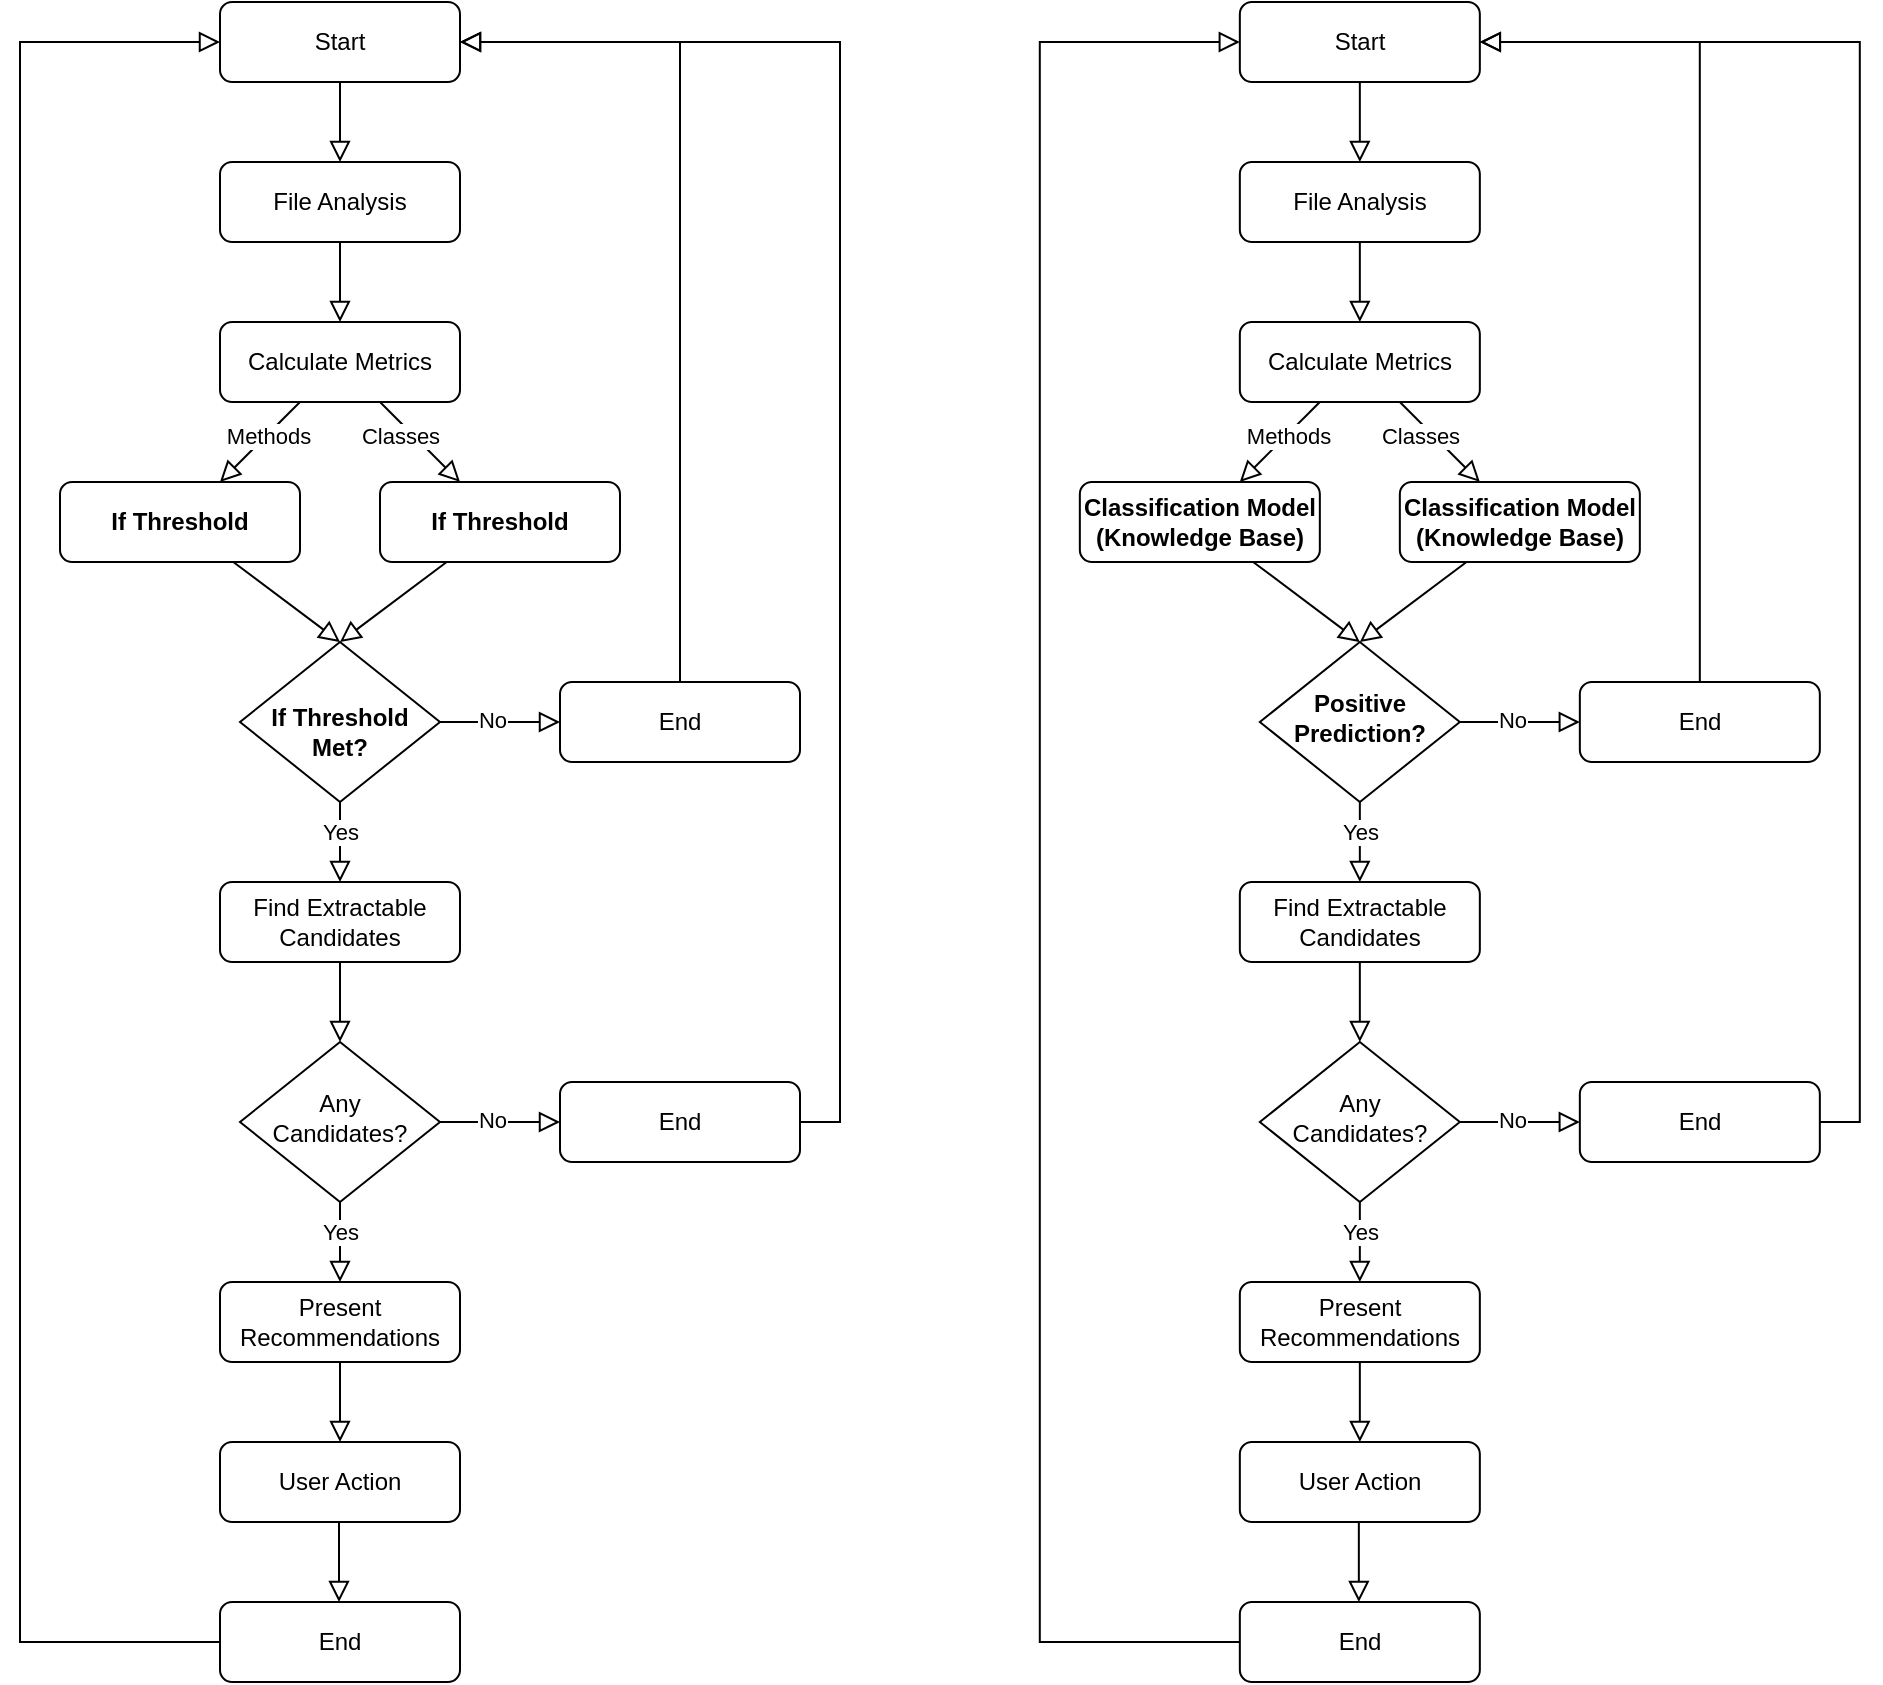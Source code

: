 <mxfile version="24.6.4" type="device">
  <diagram id="C5RBs43oDa-KdzZeNtuy" name="Page-1">
    <mxGraphModel dx="1643" dy="889" grid="1" gridSize="10" guides="1" tooltips="1" connect="1" arrows="1" fold="1" page="1" pageScale="1" pageWidth="827" pageHeight="1169" math="0" shadow="0">
      <root>
        <mxCell id="WIyWlLk6GJQsqaUBKTNV-0" />
        <mxCell id="WIyWlLk6GJQsqaUBKTNV-1" parent="WIyWlLk6GJQsqaUBKTNV-0" />
        <mxCell id="pm6Vg-szQLmMaOXTMPoA-1" value="File Analysis" style="rounded=1;whiteSpace=wrap;html=1;fontSize=12;glass=0;strokeWidth=1;shadow=0;" vertex="1" parent="WIyWlLk6GJQsqaUBKTNV-1">
          <mxGeometry x="560" y="160" width="120" height="40" as="geometry" />
        </mxCell>
        <mxCell id="pm6Vg-szQLmMaOXTMPoA-3" value="Start" style="rounded=1;whiteSpace=wrap;html=1;fontSize=12;glass=0;strokeWidth=1;shadow=0;" vertex="1" parent="WIyWlLk6GJQsqaUBKTNV-1">
          <mxGeometry x="560" y="80" width="120" height="40" as="geometry" />
        </mxCell>
        <mxCell id="pm6Vg-szQLmMaOXTMPoA-5" value="Calculate Metrics" style="rounded=1;whiteSpace=wrap;html=1;fontSize=12;glass=0;strokeWidth=1;shadow=0;" vertex="1" parent="WIyWlLk6GJQsqaUBKTNV-1">
          <mxGeometry x="560" y="240" width="120" height="40" as="geometry" />
        </mxCell>
        <mxCell id="pm6Vg-szQLmMaOXTMPoA-6" value="If Threshold" style="rounded=1;whiteSpace=wrap;html=1;fontSize=12;glass=0;strokeWidth=1;shadow=0;fontStyle=1" vertex="1" parent="WIyWlLk6GJQsqaUBKTNV-1">
          <mxGeometry x="480" y="320" width="120" height="40" as="geometry" />
        </mxCell>
        <mxCell id="pm6Vg-szQLmMaOXTMPoA-7" value="" style="rounded=0;html=1;jettySize=auto;orthogonalLoop=1;fontSize=11;endArrow=block;endFill=0;endSize=8;strokeWidth=1;shadow=0;labelBackgroundColor=none;edgeStyle=orthogonalEdgeStyle;" edge="1" parent="WIyWlLk6GJQsqaUBKTNV-1" source="pm6Vg-szQLmMaOXTMPoA-1" target="pm6Vg-szQLmMaOXTMPoA-5">
          <mxGeometry relative="1" as="geometry">
            <mxPoint x="630" y="140" as="sourcePoint" />
            <mxPoint x="630" y="180" as="targetPoint" />
          </mxGeometry>
        </mxCell>
        <mxCell id="pm6Vg-szQLmMaOXTMPoA-8" value="" style="rounded=0;html=1;jettySize=auto;orthogonalLoop=1;fontSize=11;endArrow=block;endFill=0;endSize=8;strokeWidth=1;shadow=0;labelBackgroundColor=none;" edge="1" parent="WIyWlLk6GJQsqaUBKTNV-1" source="pm6Vg-szQLmMaOXTMPoA-5" target="pm6Vg-szQLmMaOXTMPoA-6">
          <mxGeometry relative="1" as="geometry">
            <mxPoint x="630" y="220" as="sourcePoint" />
            <mxPoint x="630" y="260" as="targetPoint" />
          </mxGeometry>
        </mxCell>
        <mxCell id="pm6Vg-szQLmMaOXTMPoA-9" value="Methods" style="edgeLabel;html=1;align=center;verticalAlign=middle;resizable=0;points=[];" vertex="1" connectable="0" parent="pm6Vg-szQLmMaOXTMPoA-8">
          <mxGeometry x="-0.352" relative="1" as="geometry">
            <mxPoint x="-3" y="4" as="offset" />
          </mxGeometry>
        </mxCell>
        <mxCell id="pm6Vg-szQLmMaOXTMPoA-10" value="If Threshold" style="rounded=1;whiteSpace=wrap;html=1;fontSize=12;glass=0;strokeWidth=1;shadow=0;fontStyle=1" vertex="1" parent="WIyWlLk6GJQsqaUBKTNV-1">
          <mxGeometry x="640" y="320" width="120" height="40" as="geometry" />
        </mxCell>
        <mxCell id="pm6Vg-szQLmMaOXTMPoA-11" value="" style="rounded=0;html=1;jettySize=auto;orthogonalLoop=1;fontSize=11;endArrow=block;endFill=0;endSize=8;strokeWidth=1;shadow=0;labelBackgroundColor=none;" edge="1" parent="WIyWlLk6GJQsqaUBKTNV-1" source="pm6Vg-szQLmMaOXTMPoA-5" target="pm6Vg-szQLmMaOXTMPoA-10">
          <mxGeometry relative="1" as="geometry">
            <mxPoint x="610" y="300" as="sourcePoint" />
            <mxPoint x="570" y="340" as="targetPoint" />
          </mxGeometry>
        </mxCell>
        <mxCell id="pm6Vg-szQLmMaOXTMPoA-12" value="Classes" style="edgeLabel;html=1;align=center;verticalAlign=middle;resizable=0;points=[];" vertex="1" connectable="0" parent="pm6Vg-szQLmMaOXTMPoA-11">
          <mxGeometry x="-0.352" relative="1" as="geometry">
            <mxPoint x="-3" y="4" as="offset" />
          </mxGeometry>
        </mxCell>
        <mxCell id="pm6Vg-szQLmMaOXTMPoA-13" value="&lt;div&gt;&lt;br&gt;&lt;/div&gt;If Threshold Met?" style="rhombus;whiteSpace=wrap;html=1;shadow=0;fontFamily=Helvetica;fontSize=12;align=center;strokeWidth=1;spacing=6;spacingTop=-4;fontStyle=1" vertex="1" parent="WIyWlLk6GJQsqaUBKTNV-1">
          <mxGeometry x="570" y="400" width="100" height="80" as="geometry" />
        </mxCell>
        <mxCell id="pm6Vg-szQLmMaOXTMPoA-14" value="" style="rounded=0;html=1;jettySize=auto;orthogonalLoop=1;fontSize=11;endArrow=block;endFill=0;endSize=8;strokeWidth=1;shadow=0;labelBackgroundColor=none;entryX=0.5;entryY=0;entryDx=0;entryDy=0;" edge="1" parent="WIyWlLk6GJQsqaUBKTNV-1" source="pm6Vg-szQLmMaOXTMPoA-6" target="pm6Vg-szQLmMaOXTMPoA-13">
          <mxGeometry relative="1" as="geometry">
            <mxPoint x="630" y="220" as="sourcePoint" />
            <mxPoint x="630" y="260" as="targetPoint" />
          </mxGeometry>
        </mxCell>
        <mxCell id="pm6Vg-szQLmMaOXTMPoA-15" value="" style="rounded=0;html=1;jettySize=auto;orthogonalLoop=1;fontSize=11;endArrow=block;endFill=0;endSize=8;strokeWidth=1;shadow=0;labelBackgroundColor=none;entryX=0.5;entryY=0;entryDx=0;entryDy=0;" edge="1" parent="WIyWlLk6GJQsqaUBKTNV-1" source="pm6Vg-szQLmMaOXTMPoA-10" target="pm6Vg-szQLmMaOXTMPoA-13">
          <mxGeometry relative="1" as="geometry">
            <mxPoint x="577" y="380" as="sourcePoint" />
            <mxPoint x="630" y="420" as="targetPoint" />
          </mxGeometry>
        </mxCell>
        <mxCell id="pm6Vg-szQLmMaOXTMPoA-16" value="End" style="rounded=1;whiteSpace=wrap;html=1;fontSize=12;glass=0;strokeWidth=1;shadow=0;" vertex="1" parent="WIyWlLk6GJQsqaUBKTNV-1">
          <mxGeometry x="730" y="420" width="120" height="40" as="geometry" />
        </mxCell>
        <mxCell id="pm6Vg-szQLmMaOXTMPoA-17" value="" style="rounded=0;html=1;jettySize=auto;orthogonalLoop=1;fontSize=11;endArrow=block;endFill=0;endSize=8;strokeWidth=1;shadow=0;labelBackgroundColor=none;exitX=1;exitY=0.5;exitDx=0;exitDy=0;" edge="1" parent="WIyWlLk6GJQsqaUBKTNV-1" source="pm6Vg-szQLmMaOXTMPoA-13" target="pm6Vg-szQLmMaOXTMPoA-16">
          <mxGeometry relative="1" as="geometry">
            <mxPoint x="683" y="381" as="sourcePoint" />
            <mxPoint x="630" y="421" as="targetPoint" />
          </mxGeometry>
        </mxCell>
        <mxCell id="pm6Vg-szQLmMaOXTMPoA-18" value="No" style="edgeLabel;html=1;align=center;verticalAlign=middle;resizable=0;points=[];" vertex="1" connectable="0" parent="pm6Vg-szQLmMaOXTMPoA-17">
          <mxGeometry x="-0.133" y="1" relative="1" as="geometry">
            <mxPoint as="offset" />
          </mxGeometry>
        </mxCell>
        <mxCell id="pm6Vg-szQLmMaOXTMPoA-19" value="Find Extractable Candidates" style="rounded=1;whiteSpace=wrap;html=1;fontSize=12;glass=0;strokeWidth=1;shadow=0;" vertex="1" parent="WIyWlLk6GJQsqaUBKTNV-1">
          <mxGeometry x="560" y="520" width="120" height="40" as="geometry" />
        </mxCell>
        <mxCell id="pm6Vg-szQLmMaOXTMPoA-22" value="" style="rounded=0;html=1;jettySize=auto;orthogonalLoop=1;fontSize=11;endArrow=block;endFill=0;endSize=8;strokeWidth=1;shadow=0;labelBackgroundColor=none;" edge="1" parent="WIyWlLk6GJQsqaUBKTNV-1" source="pm6Vg-szQLmMaOXTMPoA-13" target="pm6Vg-szQLmMaOXTMPoA-19">
          <mxGeometry relative="1" as="geometry">
            <mxPoint x="683" y="370" as="sourcePoint" />
            <mxPoint x="630" y="410" as="targetPoint" />
          </mxGeometry>
        </mxCell>
        <mxCell id="pm6Vg-szQLmMaOXTMPoA-30" value="Yes" style="edgeLabel;html=1;align=center;verticalAlign=middle;resizable=0;points=[];" vertex="1" connectable="0" parent="pm6Vg-szQLmMaOXTMPoA-22">
          <mxGeometry x="-0.104" y="2" relative="1" as="geometry">
            <mxPoint x="-2" y="-3" as="offset" />
          </mxGeometry>
        </mxCell>
        <mxCell id="pm6Vg-szQLmMaOXTMPoA-25" value="" style="rounded=0;html=1;jettySize=auto;orthogonalLoop=1;fontSize=11;endArrow=block;endFill=0;endSize=8;strokeWidth=1;shadow=0;labelBackgroundColor=none;" edge="1" parent="WIyWlLk6GJQsqaUBKTNV-1" source="pm6Vg-szQLmMaOXTMPoA-19">
          <mxGeometry relative="1" as="geometry">
            <mxPoint x="630" y="490" as="sourcePoint" />
            <mxPoint x="620" y="600" as="targetPoint" />
          </mxGeometry>
        </mxCell>
        <mxCell id="pm6Vg-szQLmMaOXTMPoA-26" value="Any Candidates?&lt;div&gt;&lt;/div&gt;" style="rhombus;whiteSpace=wrap;html=1;shadow=0;fontFamily=Helvetica;fontSize=12;align=center;strokeWidth=1;spacing=6;spacingTop=-4;" vertex="1" parent="WIyWlLk6GJQsqaUBKTNV-1">
          <mxGeometry x="570" y="600" width="100" height="80" as="geometry" />
        </mxCell>
        <mxCell id="pm6Vg-szQLmMaOXTMPoA-27" value="End" style="rounded=1;whiteSpace=wrap;html=1;fontSize=12;glass=0;strokeWidth=1;shadow=0;" vertex="1" parent="WIyWlLk6GJQsqaUBKTNV-1">
          <mxGeometry x="730" y="620" width="120" height="40" as="geometry" />
        </mxCell>
        <mxCell id="pm6Vg-szQLmMaOXTMPoA-28" value="" style="rounded=0;html=1;jettySize=auto;orthogonalLoop=1;fontSize=11;endArrow=block;endFill=0;endSize=8;strokeWidth=1;shadow=0;labelBackgroundColor=none;exitX=1;exitY=0.5;exitDx=0;exitDy=0;" edge="1" parent="WIyWlLk6GJQsqaUBKTNV-1" target="pm6Vg-szQLmMaOXTMPoA-27">
          <mxGeometry relative="1" as="geometry">
            <mxPoint x="670" y="640" as="sourcePoint" />
            <mxPoint x="630" y="621" as="targetPoint" />
          </mxGeometry>
        </mxCell>
        <mxCell id="pm6Vg-szQLmMaOXTMPoA-29" value="No" style="edgeLabel;html=1;align=center;verticalAlign=middle;resizable=0;points=[];" vertex="1" connectable="0" parent="pm6Vg-szQLmMaOXTMPoA-28">
          <mxGeometry x="-0.133" y="1" relative="1" as="geometry">
            <mxPoint as="offset" />
          </mxGeometry>
        </mxCell>
        <mxCell id="pm6Vg-szQLmMaOXTMPoA-31" value="" style="rounded=0;html=1;jettySize=auto;orthogonalLoop=1;fontSize=11;endArrow=block;endFill=0;endSize=8;strokeWidth=1;shadow=0;labelBackgroundColor=none;exitX=0.5;exitY=1;exitDx=0;exitDy=0;" edge="1" parent="WIyWlLk6GJQsqaUBKTNV-1" source="pm6Vg-szQLmMaOXTMPoA-26" target="pm6Vg-szQLmMaOXTMPoA-33">
          <mxGeometry relative="1" as="geometry">
            <mxPoint x="630" y="490" as="sourcePoint" />
            <mxPoint x="630" y="530" as="targetPoint" />
          </mxGeometry>
        </mxCell>
        <mxCell id="pm6Vg-szQLmMaOXTMPoA-32" value="Yes" style="edgeLabel;html=1;align=center;verticalAlign=middle;resizable=0;points=[];" vertex="1" connectable="0" parent="pm6Vg-szQLmMaOXTMPoA-31">
          <mxGeometry x="-0.104" y="2" relative="1" as="geometry">
            <mxPoint x="-2" y="-3" as="offset" />
          </mxGeometry>
        </mxCell>
        <mxCell id="pm6Vg-szQLmMaOXTMPoA-33" value="Present Recommendations" style="rounded=1;whiteSpace=wrap;html=1;fontSize=12;glass=0;strokeWidth=1;shadow=0;" vertex="1" parent="WIyWlLk6GJQsqaUBKTNV-1">
          <mxGeometry x="560" y="720" width="120" height="40" as="geometry" />
        </mxCell>
        <mxCell id="pm6Vg-szQLmMaOXTMPoA-35" value="" style="rounded=0;html=1;jettySize=auto;orthogonalLoop=1;fontSize=11;endArrow=block;endFill=0;endSize=8;strokeWidth=1;shadow=0;labelBackgroundColor=none;edgeStyle=orthogonalEdgeStyle;" edge="1" parent="WIyWlLk6GJQsqaUBKTNV-1" source="pm6Vg-szQLmMaOXTMPoA-3" target="pm6Vg-szQLmMaOXTMPoA-1">
          <mxGeometry relative="1" as="geometry">
            <mxPoint x="630" y="210" as="sourcePoint" />
            <mxPoint x="630" y="250" as="targetPoint" />
          </mxGeometry>
        </mxCell>
        <mxCell id="pm6Vg-szQLmMaOXTMPoA-36" value="User Action" style="rounded=1;whiteSpace=wrap;html=1;fontSize=12;glass=0;strokeWidth=1;shadow=0;" vertex="1" parent="WIyWlLk6GJQsqaUBKTNV-1">
          <mxGeometry x="560" y="800" width="120" height="40" as="geometry" />
        </mxCell>
        <mxCell id="pm6Vg-szQLmMaOXTMPoA-37" value="" style="rounded=0;html=1;jettySize=auto;orthogonalLoop=1;fontSize=11;endArrow=block;endFill=0;endSize=8;strokeWidth=1;shadow=0;labelBackgroundColor=none;" edge="1" parent="WIyWlLk6GJQsqaUBKTNV-1" source="pm6Vg-szQLmMaOXTMPoA-33" target="pm6Vg-szQLmMaOXTMPoA-36">
          <mxGeometry relative="1" as="geometry">
            <mxPoint x="620" y="790" as="sourcePoint" />
            <mxPoint x="630" y="610" as="targetPoint" />
          </mxGeometry>
        </mxCell>
        <mxCell id="pm6Vg-szQLmMaOXTMPoA-38" value="" style="rounded=0;html=1;jettySize=auto;orthogonalLoop=1;fontSize=11;endArrow=block;endFill=0;endSize=8;strokeWidth=1;shadow=0;labelBackgroundColor=none;edgeStyle=orthogonalEdgeStyle;exitX=0.5;exitY=0;exitDx=0;exitDy=0;entryX=1;entryY=0.5;entryDx=0;entryDy=0;" edge="1" parent="WIyWlLk6GJQsqaUBKTNV-1" source="pm6Vg-szQLmMaOXTMPoA-16" target="pm6Vg-szQLmMaOXTMPoA-3">
          <mxGeometry relative="1" as="geometry">
            <mxPoint x="630" y="130" as="sourcePoint" />
            <mxPoint x="630" y="170" as="targetPoint" />
          </mxGeometry>
        </mxCell>
        <mxCell id="pm6Vg-szQLmMaOXTMPoA-40" value="" style="rounded=0;html=1;jettySize=auto;orthogonalLoop=1;fontSize=11;endArrow=block;endFill=0;endSize=8;strokeWidth=1;shadow=0;labelBackgroundColor=none;exitX=1;exitY=0.5;exitDx=0;exitDy=0;edgeStyle=orthogonalEdgeStyle;" edge="1" parent="WIyWlLk6GJQsqaUBKTNV-1" source="pm6Vg-szQLmMaOXTMPoA-27" target="pm6Vg-szQLmMaOXTMPoA-3">
          <mxGeometry relative="1" as="geometry">
            <mxPoint x="630" y="570" as="sourcePoint" />
            <mxPoint x="910" y="100" as="targetPoint" />
            <Array as="points">
              <mxPoint x="870" y="640" />
              <mxPoint x="870" y="100" />
            </Array>
          </mxGeometry>
        </mxCell>
        <mxCell id="pm6Vg-szQLmMaOXTMPoA-41" value="End" style="rounded=1;whiteSpace=wrap;html=1;fontSize=12;glass=0;strokeWidth=1;shadow=0;" vertex="1" parent="WIyWlLk6GJQsqaUBKTNV-1">
          <mxGeometry x="560" y="880" width="120" height="40" as="geometry" />
        </mxCell>
        <mxCell id="pm6Vg-szQLmMaOXTMPoA-42" value="" style="rounded=0;html=1;jettySize=auto;orthogonalLoop=1;fontSize=11;endArrow=block;endFill=0;endSize=8;strokeWidth=1;shadow=0;labelBackgroundColor=none;" edge="1" parent="WIyWlLk6GJQsqaUBKTNV-1">
          <mxGeometry relative="1" as="geometry">
            <mxPoint x="619.5" y="840" as="sourcePoint" />
            <mxPoint x="619.5" y="880" as="targetPoint" />
          </mxGeometry>
        </mxCell>
        <mxCell id="pm6Vg-szQLmMaOXTMPoA-43" value="" style="rounded=0;html=1;jettySize=auto;orthogonalLoop=1;fontSize=11;endArrow=block;endFill=0;endSize=8;strokeWidth=1;shadow=0;labelBackgroundColor=none;edgeStyle=orthogonalEdgeStyle;entryX=0;entryY=0.5;entryDx=0;entryDy=0;" edge="1" parent="WIyWlLk6GJQsqaUBKTNV-1" source="pm6Vg-szQLmMaOXTMPoA-41" target="pm6Vg-szQLmMaOXTMPoA-3">
          <mxGeometry relative="1" as="geometry">
            <mxPoint x="860" y="650" as="sourcePoint" />
            <mxPoint x="690" y="110" as="targetPoint" />
            <Array as="points">
              <mxPoint x="460" y="900" />
              <mxPoint x="460" y="100" />
            </Array>
          </mxGeometry>
        </mxCell>
        <mxCell id="pm6Vg-szQLmMaOXTMPoA-44" value="File Analysis" style="rounded=1;whiteSpace=wrap;html=1;fontSize=12;glass=0;strokeWidth=1;shadow=0;" vertex="1" parent="WIyWlLk6GJQsqaUBKTNV-1">
          <mxGeometry x="1069.92" y="160" width="120" height="40" as="geometry" />
        </mxCell>
        <mxCell id="pm6Vg-szQLmMaOXTMPoA-45" value="Start" style="rounded=1;whiteSpace=wrap;html=1;fontSize=12;glass=0;strokeWidth=1;shadow=0;" vertex="1" parent="WIyWlLk6GJQsqaUBKTNV-1">
          <mxGeometry x="1069.92" y="80" width="120" height="40" as="geometry" />
        </mxCell>
        <mxCell id="pm6Vg-szQLmMaOXTMPoA-46" value="Calculate Metrics" style="rounded=1;whiteSpace=wrap;html=1;fontSize=12;glass=0;strokeWidth=1;shadow=0;" vertex="1" parent="WIyWlLk6GJQsqaUBKTNV-1">
          <mxGeometry x="1069.92" y="240" width="120" height="40" as="geometry" />
        </mxCell>
        <mxCell id="pm6Vg-szQLmMaOXTMPoA-47" value="Classification Model&lt;div&gt;(Knowledge Base)&lt;/div&gt;" style="rounded=1;whiteSpace=wrap;html=1;fontSize=12;glass=0;strokeWidth=1;shadow=0;fontStyle=1" vertex="1" parent="WIyWlLk6GJQsqaUBKTNV-1">
          <mxGeometry x="989.92" y="320" width="120" height="40" as="geometry" />
        </mxCell>
        <mxCell id="pm6Vg-szQLmMaOXTMPoA-48" value="" style="rounded=0;html=1;jettySize=auto;orthogonalLoop=1;fontSize=11;endArrow=block;endFill=0;endSize=8;strokeWidth=1;shadow=0;labelBackgroundColor=none;edgeStyle=orthogonalEdgeStyle;" edge="1" parent="WIyWlLk6GJQsqaUBKTNV-1" source="pm6Vg-szQLmMaOXTMPoA-44" target="pm6Vg-szQLmMaOXTMPoA-46">
          <mxGeometry relative="1" as="geometry">
            <mxPoint x="1139.92" y="140" as="sourcePoint" />
            <mxPoint x="1139.92" y="180" as="targetPoint" />
          </mxGeometry>
        </mxCell>
        <mxCell id="pm6Vg-szQLmMaOXTMPoA-49" value="" style="rounded=0;html=1;jettySize=auto;orthogonalLoop=1;fontSize=11;endArrow=block;endFill=0;endSize=8;strokeWidth=1;shadow=0;labelBackgroundColor=none;" edge="1" parent="WIyWlLk6GJQsqaUBKTNV-1" source="pm6Vg-szQLmMaOXTMPoA-46" target="pm6Vg-szQLmMaOXTMPoA-47">
          <mxGeometry relative="1" as="geometry">
            <mxPoint x="1139.92" y="220" as="sourcePoint" />
            <mxPoint x="1139.92" y="260" as="targetPoint" />
          </mxGeometry>
        </mxCell>
        <mxCell id="pm6Vg-szQLmMaOXTMPoA-50" value="Methods" style="edgeLabel;html=1;align=center;verticalAlign=middle;resizable=0;points=[];" vertex="1" connectable="0" parent="pm6Vg-szQLmMaOXTMPoA-49">
          <mxGeometry x="-0.352" relative="1" as="geometry">
            <mxPoint x="-3" y="4" as="offset" />
          </mxGeometry>
        </mxCell>
        <mxCell id="pm6Vg-szQLmMaOXTMPoA-51" value="Classification Model&lt;div&gt;(Knowledge Base)&lt;/div&gt;" style="rounded=1;whiteSpace=wrap;html=1;fontSize=12;glass=0;strokeWidth=1;shadow=0;fontStyle=1" vertex="1" parent="WIyWlLk6GJQsqaUBKTNV-1">
          <mxGeometry x="1149.92" y="320" width="120" height="40" as="geometry" />
        </mxCell>
        <mxCell id="pm6Vg-szQLmMaOXTMPoA-52" value="" style="rounded=0;html=1;jettySize=auto;orthogonalLoop=1;fontSize=11;endArrow=block;endFill=0;endSize=8;strokeWidth=1;shadow=0;labelBackgroundColor=none;" edge="1" parent="WIyWlLk6GJQsqaUBKTNV-1" source="pm6Vg-szQLmMaOXTMPoA-46" target="pm6Vg-szQLmMaOXTMPoA-51">
          <mxGeometry relative="1" as="geometry">
            <mxPoint x="1119.92" y="300" as="sourcePoint" />
            <mxPoint x="1079.92" y="340" as="targetPoint" />
          </mxGeometry>
        </mxCell>
        <mxCell id="pm6Vg-szQLmMaOXTMPoA-53" value="Classes" style="edgeLabel;html=1;align=center;verticalAlign=middle;resizable=0;points=[];" vertex="1" connectable="0" parent="pm6Vg-szQLmMaOXTMPoA-52">
          <mxGeometry x="-0.352" relative="1" as="geometry">
            <mxPoint x="-3" y="4" as="offset" />
          </mxGeometry>
        </mxCell>
        <mxCell id="pm6Vg-szQLmMaOXTMPoA-54" value="Positive Prediction?&lt;div&gt;&lt;/div&gt;" style="rhombus;whiteSpace=wrap;html=1;shadow=0;fontFamily=Helvetica;fontSize=12;align=center;strokeWidth=1;spacing=6;spacingTop=-4;fontStyle=1" vertex="1" parent="WIyWlLk6GJQsqaUBKTNV-1">
          <mxGeometry x="1079.92" y="400" width="100" height="80" as="geometry" />
        </mxCell>
        <mxCell id="pm6Vg-szQLmMaOXTMPoA-55" value="" style="rounded=0;html=1;jettySize=auto;orthogonalLoop=1;fontSize=11;endArrow=block;endFill=0;endSize=8;strokeWidth=1;shadow=0;labelBackgroundColor=none;entryX=0.5;entryY=0;entryDx=0;entryDy=0;" edge="1" parent="WIyWlLk6GJQsqaUBKTNV-1" source="pm6Vg-szQLmMaOXTMPoA-47" target="pm6Vg-szQLmMaOXTMPoA-54">
          <mxGeometry relative="1" as="geometry">
            <mxPoint x="1139.92" y="220" as="sourcePoint" />
            <mxPoint x="1139.92" y="260" as="targetPoint" />
          </mxGeometry>
        </mxCell>
        <mxCell id="pm6Vg-szQLmMaOXTMPoA-56" value="" style="rounded=0;html=1;jettySize=auto;orthogonalLoop=1;fontSize=11;endArrow=block;endFill=0;endSize=8;strokeWidth=1;shadow=0;labelBackgroundColor=none;entryX=0.5;entryY=0;entryDx=0;entryDy=0;" edge="1" parent="WIyWlLk6GJQsqaUBKTNV-1" source="pm6Vg-szQLmMaOXTMPoA-51" target="pm6Vg-szQLmMaOXTMPoA-54">
          <mxGeometry relative="1" as="geometry">
            <mxPoint x="1086.92" y="380" as="sourcePoint" />
            <mxPoint x="1139.92" y="420" as="targetPoint" />
          </mxGeometry>
        </mxCell>
        <mxCell id="pm6Vg-szQLmMaOXTMPoA-57" value="End" style="rounded=1;whiteSpace=wrap;html=1;fontSize=12;glass=0;strokeWidth=1;shadow=0;" vertex="1" parent="WIyWlLk6GJQsqaUBKTNV-1">
          <mxGeometry x="1239.92" y="420" width="120" height="40" as="geometry" />
        </mxCell>
        <mxCell id="pm6Vg-szQLmMaOXTMPoA-58" value="" style="rounded=0;html=1;jettySize=auto;orthogonalLoop=1;fontSize=11;endArrow=block;endFill=0;endSize=8;strokeWidth=1;shadow=0;labelBackgroundColor=none;exitX=1;exitY=0.5;exitDx=0;exitDy=0;" edge="1" parent="WIyWlLk6GJQsqaUBKTNV-1" source="pm6Vg-szQLmMaOXTMPoA-54" target="pm6Vg-szQLmMaOXTMPoA-57">
          <mxGeometry relative="1" as="geometry">
            <mxPoint x="1192.92" y="381" as="sourcePoint" />
            <mxPoint x="1139.92" y="421" as="targetPoint" />
          </mxGeometry>
        </mxCell>
        <mxCell id="pm6Vg-szQLmMaOXTMPoA-59" value="No" style="edgeLabel;html=1;align=center;verticalAlign=middle;resizable=0;points=[];" vertex="1" connectable="0" parent="pm6Vg-szQLmMaOXTMPoA-58">
          <mxGeometry x="-0.133" y="1" relative="1" as="geometry">
            <mxPoint as="offset" />
          </mxGeometry>
        </mxCell>
        <mxCell id="pm6Vg-szQLmMaOXTMPoA-60" value="Find Extractable Candidates" style="rounded=1;whiteSpace=wrap;html=1;fontSize=12;glass=0;strokeWidth=1;shadow=0;" vertex="1" parent="WIyWlLk6GJQsqaUBKTNV-1">
          <mxGeometry x="1069.92" y="520" width="120" height="40" as="geometry" />
        </mxCell>
        <mxCell id="pm6Vg-szQLmMaOXTMPoA-61" value="" style="rounded=0;html=1;jettySize=auto;orthogonalLoop=1;fontSize=11;endArrow=block;endFill=0;endSize=8;strokeWidth=1;shadow=0;labelBackgroundColor=none;" edge="1" parent="WIyWlLk6GJQsqaUBKTNV-1" source="pm6Vg-szQLmMaOXTMPoA-54" target="pm6Vg-szQLmMaOXTMPoA-60">
          <mxGeometry relative="1" as="geometry">
            <mxPoint x="1192.92" y="370" as="sourcePoint" />
            <mxPoint x="1139.92" y="410" as="targetPoint" />
          </mxGeometry>
        </mxCell>
        <mxCell id="pm6Vg-szQLmMaOXTMPoA-62" value="Yes" style="edgeLabel;html=1;align=center;verticalAlign=middle;resizable=0;points=[];" vertex="1" connectable="0" parent="pm6Vg-szQLmMaOXTMPoA-61">
          <mxGeometry x="-0.104" y="2" relative="1" as="geometry">
            <mxPoint x="-2" y="-3" as="offset" />
          </mxGeometry>
        </mxCell>
        <mxCell id="pm6Vg-szQLmMaOXTMPoA-63" value="" style="rounded=0;html=1;jettySize=auto;orthogonalLoop=1;fontSize=11;endArrow=block;endFill=0;endSize=8;strokeWidth=1;shadow=0;labelBackgroundColor=none;" edge="1" parent="WIyWlLk6GJQsqaUBKTNV-1" source="pm6Vg-szQLmMaOXTMPoA-60">
          <mxGeometry relative="1" as="geometry">
            <mxPoint x="1139.92" y="490" as="sourcePoint" />
            <mxPoint x="1129.92" y="600" as="targetPoint" />
          </mxGeometry>
        </mxCell>
        <mxCell id="pm6Vg-szQLmMaOXTMPoA-64" value="Any Candidates?&lt;div&gt;&lt;/div&gt;" style="rhombus;whiteSpace=wrap;html=1;shadow=0;fontFamily=Helvetica;fontSize=12;align=center;strokeWidth=1;spacing=6;spacingTop=-4;" vertex="1" parent="WIyWlLk6GJQsqaUBKTNV-1">
          <mxGeometry x="1079.92" y="600" width="100" height="80" as="geometry" />
        </mxCell>
        <mxCell id="pm6Vg-szQLmMaOXTMPoA-65" value="End" style="rounded=1;whiteSpace=wrap;html=1;fontSize=12;glass=0;strokeWidth=1;shadow=0;" vertex="1" parent="WIyWlLk6GJQsqaUBKTNV-1">
          <mxGeometry x="1239.92" y="620" width="120" height="40" as="geometry" />
        </mxCell>
        <mxCell id="pm6Vg-szQLmMaOXTMPoA-66" value="" style="rounded=0;html=1;jettySize=auto;orthogonalLoop=1;fontSize=11;endArrow=block;endFill=0;endSize=8;strokeWidth=1;shadow=0;labelBackgroundColor=none;exitX=1;exitY=0.5;exitDx=0;exitDy=0;" edge="1" parent="WIyWlLk6GJQsqaUBKTNV-1" target="pm6Vg-szQLmMaOXTMPoA-65">
          <mxGeometry relative="1" as="geometry">
            <mxPoint x="1179.92" y="640" as="sourcePoint" />
            <mxPoint x="1139.92" y="621" as="targetPoint" />
          </mxGeometry>
        </mxCell>
        <mxCell id="pm6Vg-szQLmMaOXTMPoA-67" value="No" style="edgeLabel;html=1;align=center;verticalAlign=middle;resizable=0;points=[];" vertex="1" connectable="0" parent="pm6Vg-szQLmMaOXTMPoA-66">
          <mxGeometry x="-0.133" y="1" relative="1" as="geometry">
            <mxPoint as="offset" />
          </mxGeometry>
        </mxCell>
        <mxCell id="pm6Vg-szQLmMaOXTMPoA-68" value="" style="rounded=0;html=1;jettySize=auto;orthogonalLoop=1;fontSize=11;endArrow=block;endFill=0;endSize=8;strokeWidth=1;shadow=0;labelBackgroundColor=none;exitX=0.5;exitY=1;exitDx=0;exitDy=0;" edge="1" parent="WIyWlLk6GJQsqaUBKTNV-1" source="pm6Vg-szQLmMaOXTMPoA-64" target="pm6Vg-szQLmMaOXTMPoA-70">
          <mxGeometry relative="1" as="geometry">
            <mxPoint x="1139.92" y="490" as="sourcePoint" />
            <mxPoint x="1139.92" y="530" as="targetPoint" />
          </mxGeometry>
        </mxCell>
        <mxCell id="pm6Vg-szQLmMaOXTMPoA-69" value="Yes" style="edgeLabel;html=1;align=center;verticalAlign=middle;resizable=0;points=[];" vertex="1" connectable="0" parent="pm6Vg-szQLmMaOXTMPoA-68">
          <mxGeometry x="-0.104" y="2" relative="1" as="geometry">
            <mxPoint x="-2" y="-3" as="offset" />
          </mxGeometry>
        </mxCell>
        <mxCell id="pm6Vg-szQLmMaOXTMPoA-70" value="Present Recommendations" style="rounded=1;whiteSpace=wrap;html=1;fontSize=12;glass=0;strokeWidth=1;shadow=0;" vertex="1" parent="WIyWlLk6GJQsqaUBKTNV-1">
          <mxGeometry x="1069.92" y="720" width="120" height="40" as="geometry" />
        </mxCell>
        <mxCell id="pm6Vg-szQLmMaOXTMPoA-71" value="" style="rounded=0;html=1;jettySize=auto;orthogonalLoop=1;fontSize=11;endArrow=block;endFill=0;endSize=8;strokeWidth=1;shadow=0;labelBackgroundColor=none;edgeStyle=orthogonalEdgeStyle;" edge="1" parent="WIyWlLk6GJQsqaUBKTNV-1" source="pm6Vg-szQLmMaOXTMPoA-45" target="pm6Vg-szQLmMaOXTMPoA-44">
          <mxGeometry relative="1" as="geometry">
            <mxPoint x="1139.92" y="210" as="sourcePoint" />
            <mxPoint x="1139.92" y="250" as="targetPoint" />
          </mxGeometry>
        </mxCell>
        <mxCell id="pm6Vg-szQLmMaOXTMPoA-72" value="User Action" style="rounded=1;whiteSpace=wrap;html=1;fontSize=12;glass=0;strokeWidth=1;shadow=0;" vertex="1" parent="WIyWlLk6GJQsqaUBKTNV-1">
          <mxGeometry x="1069.92" y="800" width="120" height="40" as="geometry" />
        </mxCell>
        <mxCell id="pm6Vg-szQLmMaOXTMPoA-73" value="" style="rounded=0;html=1;jettySize=auto;orthogonalLoop=1;fontSize=11;endArrow=block;endFill=0;endSize=8;strokeWidth=1;shadow=0;labelBackgroundColor=none;" edge="1" parent="WIyWlLk6GJQsqaUBKTNV-1" source="pm6Vg-szQLmMaOXTMPoA-70" target="pm6Vg-szQLmMaOXTMPoA-72">
          <mxGeometry relative="1" as="geometry">
            <mxPoint x="1129.92" y="790" as="sourcePoint" />
            <mxPoint x="1139.92" y="610" as="targetPoint" />
          </mxGeometry>
        </mxCell>
        <mxCell id="pm6Vg-szQLmMaOXTMPoA-74" value="" style="rounded=0;html=1;jettySize=auto;orthogonalLoop=1;fontSize=11;endArrow=block;endFill=0;endSize=8;strokeWidth=1;shadow=0;labelBackgroundColor=none;edgeStyle=orthogonalEdgeStyle;exitX=0.5;exitY=0;exitDx=0;exitDy=0;entryX=1;entryY=0.5;entryDx=0;entryDy=0;" edge="1" parent="WIyWlLk6GJQsqaUBKTNV-1" source="pm6Vg-szQLmMaOXTMPoA-57" target="pm6Vg-szQLmMaOXTMPoA-45">
          <mxGeometry relative="1" as="geometry">
            <mxPoint x="1139.92" y="130" as="sourcePoint" />
            <mxPoint x="1139.92" y="170" as="targetPoint" />
          </mxGeometry>
        </mxCell>
        <mxCell id="pm6Vg-szQLmMaOXTMPoA-75" value="" style="rounded=0;html=1;jettySize=auto;orthogonalLoop=1;fontSize=11;endArrow=block;endFill=0;endSize=8;strokeWidth=1;shadow=0;labelBackgroundColor=none;exitX=1;exitY=0.5;exitDx=0;exitDy=0;edgeStyle=orthogonalEdgeStyle;" edge="1" parent="WIyWlLk6GJQsqaUBKTNV-1" source="pm6Vg-szQLmMaOXTMPoA-65" target="pm6Vg-szQLmMaOXTMPoA-45">
          <mxGeometry relative="1" as="geometry">
            <mxPoint x="1139.92" y="570" as="sourcePoint" />
            <mxPoint x="1419.92" y="100" as="targetPoint" />
            <Array as="points">
              <mxPoint x="1379.92" y="640" />
              <mxPoint x="1379.92" y="100" />
            </Array>
          </mxGeometry>
        </mxCell>
        <mxCell id="pm6Vg-szQLmMaOXTMPoA-76" value="End" style="rounded=1;whiteSpace=wrap;html=1;fontSize=12;glass=0;strokeWidth=1;shadow=0;" vertex="1" parent="WIyWlLk6GJQsqaUBKTNV-1">
          <mxGeometry x="1069.92" y="880" width="120" height="40" as="geometry" />
        </mxCell>
        <mxCell id="pm6Vg-szQLmMaOXTMPoA-77" value="" style="rounded=0;html=1;jettySize=auto;orthogonalLoop=1;fontSize=11;endArrow=block;endFill=0;endSize=8;strokeWidth=1;shadow=0;labelBackgroundColor=none;" edge="1" parent="WIyWlLk6GJQsqaUBKTNV-1">
          <mxGeometry relative="1" as="geometry">
            <mxPoint x="1129.42" y="840" as="sourcePoint" />
            <mxPoint x="1129.42" y="880" as="targetPoint" />
          </mxGeometry>
        </mxCell>
        <mxCell id="pm6Vg-szQLmMaOXTMPoA-78" value="" style="rounded=0;html=1;jettySize=auto;orthogonalLoop=1;fontSize=11;endArrow=block;endFill=0;endSize=8;strokeWidth=1;shadow=0;labelBackgroundColor=none;edgeStyle=orthogonalEdgeStyle;entryX=0;entryY=0.5;entryDx=0;entryDy=0;" edge="1" parent="WIyWlLk6GJQsqaUBKTNV-1" source="pm6Vg-szQLmMaOXTMPoA-76" target="pm6Vg-szQLmMaOXTMPoA-45">
          <mxGeometry relative="1" as="geometry">
            <mxPoint x="1369.92" y="650" as="sourcePoint" />
            <mxPoint x="1199.92" y="110" as="targetPoint" />
            <Array as="points">
              <mxPoint x="969.92" y="900" />
              <mxPoint x="969.92" y="100" />
            </Array>
          </mxGeometry>
        </mxCell>
      </root>
    </mxGraphModel>
  </diagram>
</mxfile>
